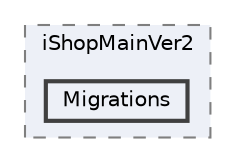 digraph "D:/project/forCSharp/iShopMainVer2/iShopMainVer2/Migrations"
{
 // LATEX_PDF_SIZE
  bgcolor="transparent";
  edge [fontname=Helvetica,fontsize=10,labelfontname=Helvetica,labelfontsize=10];
  node [fontname=Helvetica,fontsize=10,shape=box,height=0.2,width=0.4];
  compound=true
  subgraph clusterdir_0a09a269237c0ba7f03e32d31cb11169 {
    graph [ bgcolor="#edf0f7", pencolor="grey50", label="iShopMainVer2", fontname=Helvetica,fontsize=10 style="filled,dashed", URL="dir_0a09a269237c0ba7f03e32d31cb11169.html",tooltip=""]
  dir_fe4017e786a2733ae90b98ee9e8ca011 [label="Migrations", fillcolor="#edf0f7", color="grey25", style="filled,bold", URL="dir_fe4017e786a2733ae90b98ee9e8ca011.html",tooltip=""];
  }
}
